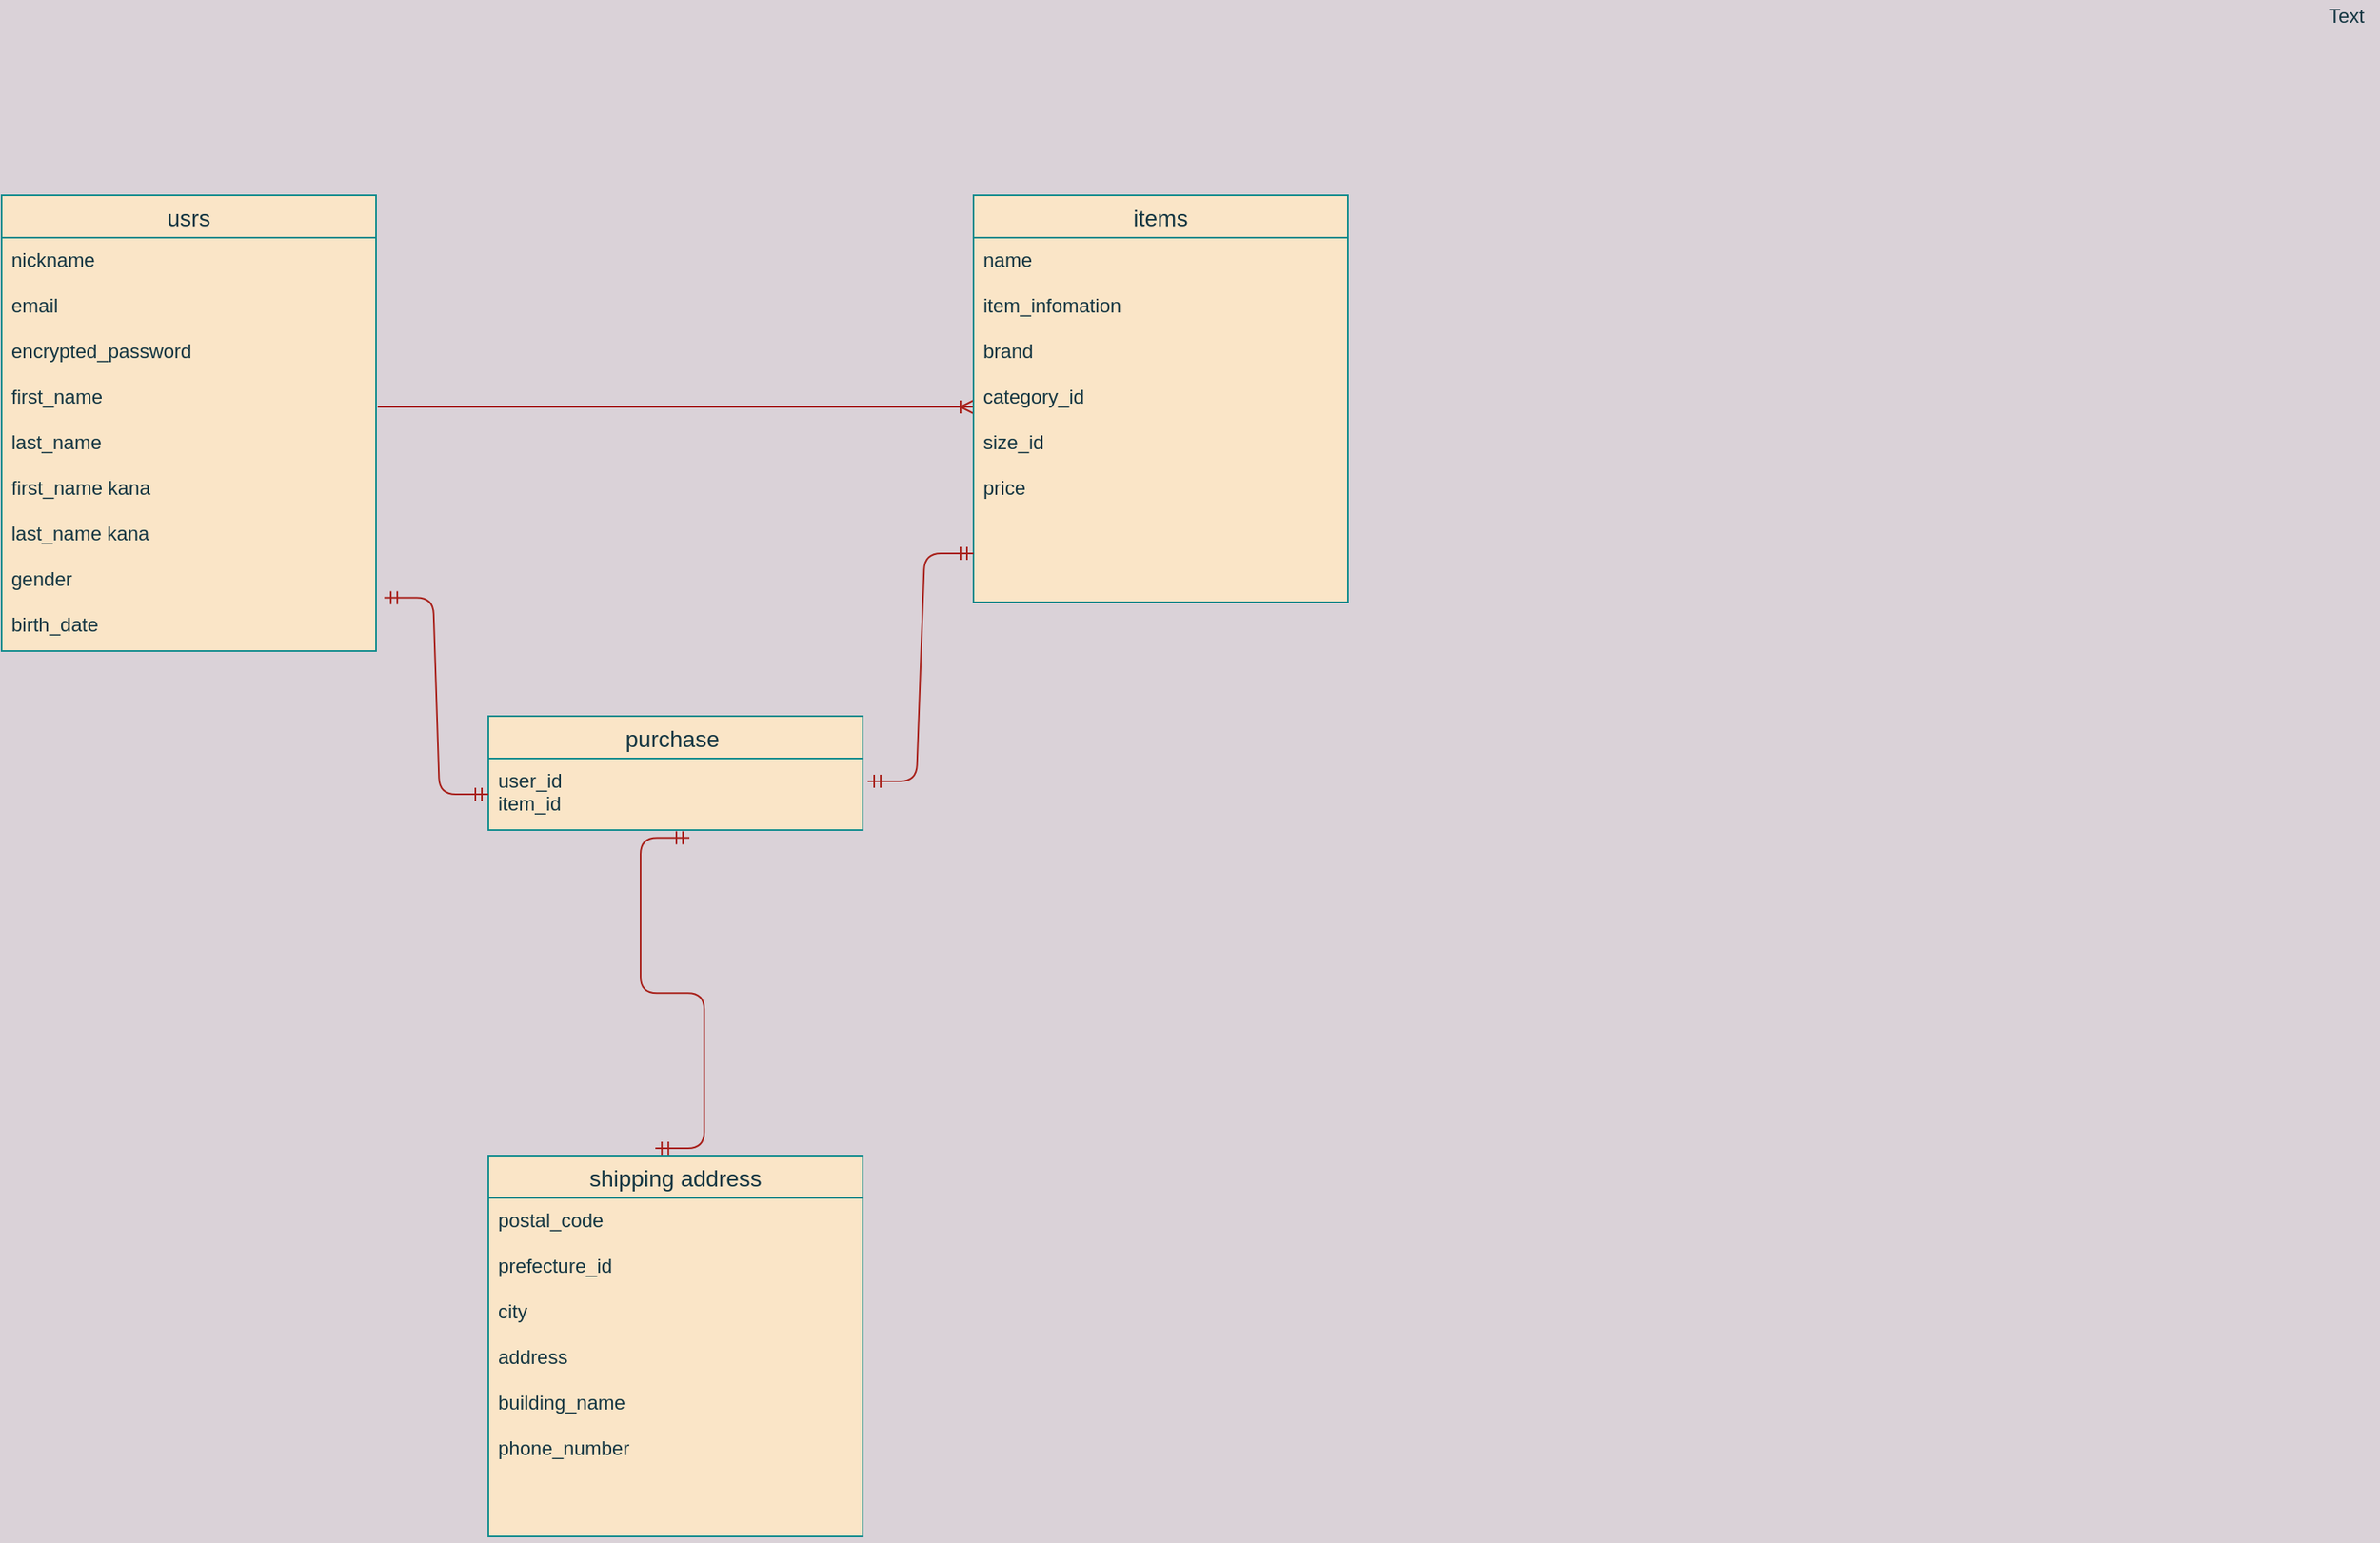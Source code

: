<mxfile version="14.2.4" type="embed">
    <diagram id="V0R5FOg0-6PJC9lQQwxg" name="ページ1">
        <mxGraphModel dx="616" dy="1960" grid="1" gridSize="10" guides="1" tooltips="1" connect="1" arrows="1" fold="1" page="1" pageScale="1" pageWidth="827" pageHeight="1169" background="#DAD2D8" math="0" shadow="0">
            <root>
                <mxCell id="0"/>
                <mxCell id="1" parent="0"/>
                <mxCell id="3" style="edgeStyle=orthogonalEdgeStyle;orthogonalLoop=1;jettySize=auto;html=1;exitX=1;exitY=0.25;exitDx=0;exitDy=0;entryX=1;entryY=0.25;entryDx=0;entryDy=0;strokeColor=#A8201A;fontColor=#143642;labelBackgroundColor=#DAD2D8;" parent="1" source="4" target="4" edge="1">
                    <mxGeometry relative="1" as="geometry">
                        <mxPoint x="250" y="130" as="targetPoint"/>
                    </mxGeometry>
                </mxCell>
                <mxCell id="4" value="usrs" style="swimlane;fontStyle=0;childLayout=stackLayout;horizontal=1;startSize=26;horizontalStack=0;resizeParent=1;resizeParentMax=0;resizeLast=0;collapsible=1;marginBottom=0;align=center;fontSize=14;fillColor=#FAE5C7;strokeColor=#0F8B8D;fontColor=#143642;" parent="1" vertex="1">
                    <mxGeometry y="110" width="230" height="280" as="geometry"/>
                </mxCell>
                <mxCell id="6" value="nickname&#10;&#10;email &#10;&#10;encrypted_password&#10;&#10;first_name&#10;&#10;last_name &#10;&#10;first_name kana&#10;&#10;last_name kana &#10;&#10;gender&#10;&#10;birth_date&#10;&#10;&#10;" style="text;strokeColor=#0F8B8D;fillColor=#FAE5C7;spacingLeft=4;spacingRight=4;overflow=hidden;rotatable=0;points=[[0,0.5],[1,0.5]];portConstraint=eastwest;fontSize=12;fontColor=#143642;" parent="4" vertex="1">
                    <mxGeometry y="26" width="230" height="254" as="geometry"/>
                </mxCell>
                <mxCell id="7" value="&lt;span style=&quot;color: rgba(0 , 0 , 0 , 0) ; font-family: monospace ; font-size: 0px&quot;&gt;%3CmxGraphModel%3E%3Croot%3E%3CmxCell%20id%3D%220%22%2F%3E%3CmxCell%20id%3D%221%22%20parent%3D%220%22%2F%3E%3CmxCell%20id%3D%222%22%20value%3D%22usrs%22%20style%3D%22swimlane%3BfontStyle%3D0%3BchildLayout%3DstackLayout%3Bhorizontal%3D1%3BstartSize%3D26%3BhorizontalStack%3D0%3BresizeParent%3D1%3BresizeParentMax%3D0%3BresizeLast%3D0%3Bcollapsible%3D1%3BmarginBottom%3D0%3Balign%3Dcenter%3BfontSize%3D14%3B%22%20vertex%3D%221%22%20parent%3D%221%22%3E%3CmxGeometry%20x%3D%2210%22%20y%3D%22110%22%20width%3D%22230%22%20height%3D%22250%22%20as%3D%22geometry%22%2F%3E%3C%2FmxCell%3E%3CmxCell%20id%3D%223%22%20value%3D%22nickname%22%20style%3D%22text%3BstrokeColor%3Dnone%3BfillColor%3Dnone%3BspacingLeft%3D4%3BspacingRight%3D4%3Boverflow%3Dhidden%3Brotatable%3D0%3Bpoints%3D%5B%5B0%2C0.5%5D%2C%5B1%2C0.5%5D%5D%3BportConstraint%3Deastwest%3BfontSize%3D12%3B%22%20vertex%3D%221%22%20parent%3D%222%22%3E%3CmxGeometry%20y%3D%2226%22%20width%3D%22230%22%20height%3D%2230%22%20as%3D%22geometry%22%2F%3E%3C%2FmxCell%3E%3CmxCell%20id%3D%224%22%20value%3D%22%20email%20%26%2310%3B%26%2310%3Bpassword%20confirmation%26%2310%3B%26%2310%3Bfirst_name%26%2310%3B%26%2310%3Blast_name%20%26%2310%3B%26%2310%3Bfirst_name%20kana%26%2310%3B%26%2310%3Blast_name%20kana%20%26%2310%3B%26%2310%3Bbirth_date%26%2310%3B%26%2310%3B%26%2310%3B%22%20style%3D%22text%3BstrokeColor%3Dnone%3BfillColor%3Dnone%3BspacingLeft%3D4%3BspacingRight%3D4%3Boverflow%3Dhidden%3Brotatable%3D0%3Bpoints%3D%5B%5B0%2C0.5%5D%2C%5B1%2C0.5%5D%5D%3BportConstraint%3Deastwest%3BfontSize%3D12%3B%22%20vertex%3D%221%22%20parent%3D%222%22%3E%3CmxGeometry%20y%3D%2256%22%20width%3D%22230%22%20height%3D%22194%22%20as%3D%22geometry%22%2F%3E%3C%2FmxCell%3E%3C%2Froot%3E%3C%2FmxGraphModel%3E&lt;/span&gt;" style="text;html=1;align=center;verticalAlign=middle;resizable=0;points=[];autosize=1;fontColor=#143642;" parent="1" vertex="1">
                    <mxGeometry x="470" y="130" width="20" height="20" as="geometry"/>
                </mxCell>
                <mxCell id="8" value="items" style="swimlane;fontStyle=0;childLayout=stackLayout;horizontal=1;startSize=26;horizontalStack=0;resizeParent=1;resizeParentMax=0;resizeLast=0;collapsible=1;marginBottom=0;align=center;fontSize=14;fillColor=#FAE5C7;strokeColor=#0F8B8D;fontColor=#143642;" parent="1" vertex="1">
                    <mxGeometry x="597" y="110" width="230" height="250" as="geometry"/>
                </mxCell>
                <mxCell id="9" value="" style="edgeStyle=entityRelationEdgeStyle;fontSize=12;html=1;endArrow=ERoneToMany;strokeColor=#A8201A;fontColor=#143642;fillColor=#FAE5C7;labelBackgroundColor=#DAD2D8;" parent="8" edge="1">
                    <mxGeometry width="100" height="100" relative="1" as="geometry">
                        <mxPoint x="-366" y="130" as="sourcePoint"/>
                        <mxPoint y="130" as="targetPoint"/>
                    </mxGeometry>
                </mxCell>
                <mxCell id="10" value="name&#10;&#10;item_infomation&#10;&#10;brand&#10;&#10;category_id &#10;&#10;size_id&#10;&#10;price&#10;&#10;&#10;" style="text;strokeColor=#0F8B8D;fillColor=#FAE5C7;spacingLeft=4;spacingRight=4;overflow=hidden;rotatable=0;points=[[0,0.5],[1,0.5]];portConstraint=eastwest;fontSize=12;fontColor=#143642;" parent="8" vertex="1">
                    <mxGeometry y="26" width="230" height="224" as="geometry"/>
                </mxCell>
                <mxCell id="11" value="shipping address" style="swimlane;fontStyle=0;childLayout=stackLayout;horizontal=1;startSize=26;horizontalStack=0;resizeParent=1;resizeParentMax=0;resizeLast=0;collapsible=1;marginBottom=0;align=center;fontSize=14;fillColor=#FAE5C7;strokeColor=#0F8B8D;fontColor=#143642;" parent="1" vertex="1">
                    <mxGeometry x="299" y="700" width="230" height="234" as="geometry"/>
                </mxCell>
                <mxCell id="13" value="postal_code&#10;&#10;prefecture_id&#10;&#10;city&#10;&#10;address&#10;&#10;building_name&#10;&#10;phone_number &#10;&#10;&#10;&#10;&#10;&#10;&#10;&#10;&#10;" style="text;strokeColor=#0F8B8D;fillColor=#FAE5C7;spacingLeft=4;spacingRight=4;overflow=hidden;rotatable=0;points=[[0,0.5],[1,0.5]];portConstraint=eastwest;fontSize=12;fontColor=#143642;" parent="11" vertex="1">
                    <mxGeometry y="26" width="230" height="208" as="geometry"/>
                </mxCell>
                <mxCell id="14" value="purchase " style="swimlane;fontStyle=0;childLayout=stackLayout;horizontal=1;startSize=26;horizontalStack=0;resizeParent=1;resizeParentMax=0;resizeLast=0;collapsible=1;marginBottom=0;align=center;fontSize=14;fillColor=#FAE5C7;strokeColor=#0F8B8D;fontColor=#143642;" parent="1" vertex="1">
                    <mxGeometry x="299" y="430" width="230" height="70" as="geometry"/>
                </mxCell>
                <mxCell id="15" value="user_id&#10;item_id" style="text;strokeColor=#0F8B8D;fillColor=#FAE5C7;spacingLeft=4;spacingRight=4;overflow=hidden;rotatable=0;points=[[0,0.5],[1,0.5]];portConstraint=eastwest;fontSize=12;fontColor=#143642;" parent="14" vertex="1">
                    <mxGeometry y="26" width="230" height="44" as="geometry"/>
                </mxCell>
                <mxCell id="16" value="" style="edgeStyle=entityRelationEdgeStyle;fontSize=12;html=1;endArrow=ERmandOne;startArrow=ERmandOne;strokeColor=#A8201A;exitX=1.013;exitY=0.318;exitDx=0;exitDy=0;exitPerimeter=0;fontColor=#143642;labelBackgroundColor=#DAD2D8;" parent="1" source="15" edge="1">
                    <mxGeometry width="100" height="100" relative="1" as="geometry">
                        <mxPoint x="497" y="430" as="sourcePoint"/>
                        <mxPoint x="597" y="330" as="targetPoint"/>
                    </mxGeometry>
                </mxCell>
                <mxCell id="17" value="" style="edgeStyle=entityRelationEdgeStyle;fontSize=12;html=1;endArrow=ERmandOne;startArrow=ERmandOne;strokeColor=#A8201A;entryX=0;entryY=0.5;entryDx=0;entryDy=0;exitX=1.022;exitY=0.871;exitDx=0;exitDy=0;exitPerimeter=0;fontColor=#143642;labelBackgroundColor=#DAD2D8;" parent="1" source="6" target="15" edge="1">
                    <mxGeometry width="100" height="100" relative="1" as="geometry">
                        <mxPoint x="260" y="450" as="sourcePoint"/>
                        <mxPoint x="360" y="350" as="targetPoint"/>
                    </mxGeometry>
                </mxCell>
                <mxCell id="18" value="" style="edgeStyle=entityRelationEdgeStyle;fontSize=12;html=1;endArrow=ERmandOne;startArrow=ERmandOne;strokeColor=#A8201A;entryX=0.537;entryY=1.109;entryDx=0;entryDy=0;entryPerimeter=0;exitX=0.446;exitY=-0.019;exitDx=0;exitDy=0;exitPerimeter=0;fontColor=#143642;labelBackgroundColor=#DAD2D8;" parent="1" source="11" target="15" edge="1">
                    <mxGeometry width="100" height="100" relative="1" as="geometry">
                        <mxPoint x="400" y="610" as="sourcePoint"/>
                        <mxPoint x="500" y="510" as="targetPoint"/>
                    </mxGeometry>
                </mxCell>
                <mxCell id="20" value="Text" style="text;html=1;align=center;verticalAlign=middle;resizable=0;points=[];autosize=1;fontColor=#143642;" parent="1" vertex="1">
                    <mxGeometry x="1420" y="-10" width="40" height="20" as="geometry"/>
                </mxCell>
            </root>
        </mxGraphModel>
    </diagram>
</mxfile>